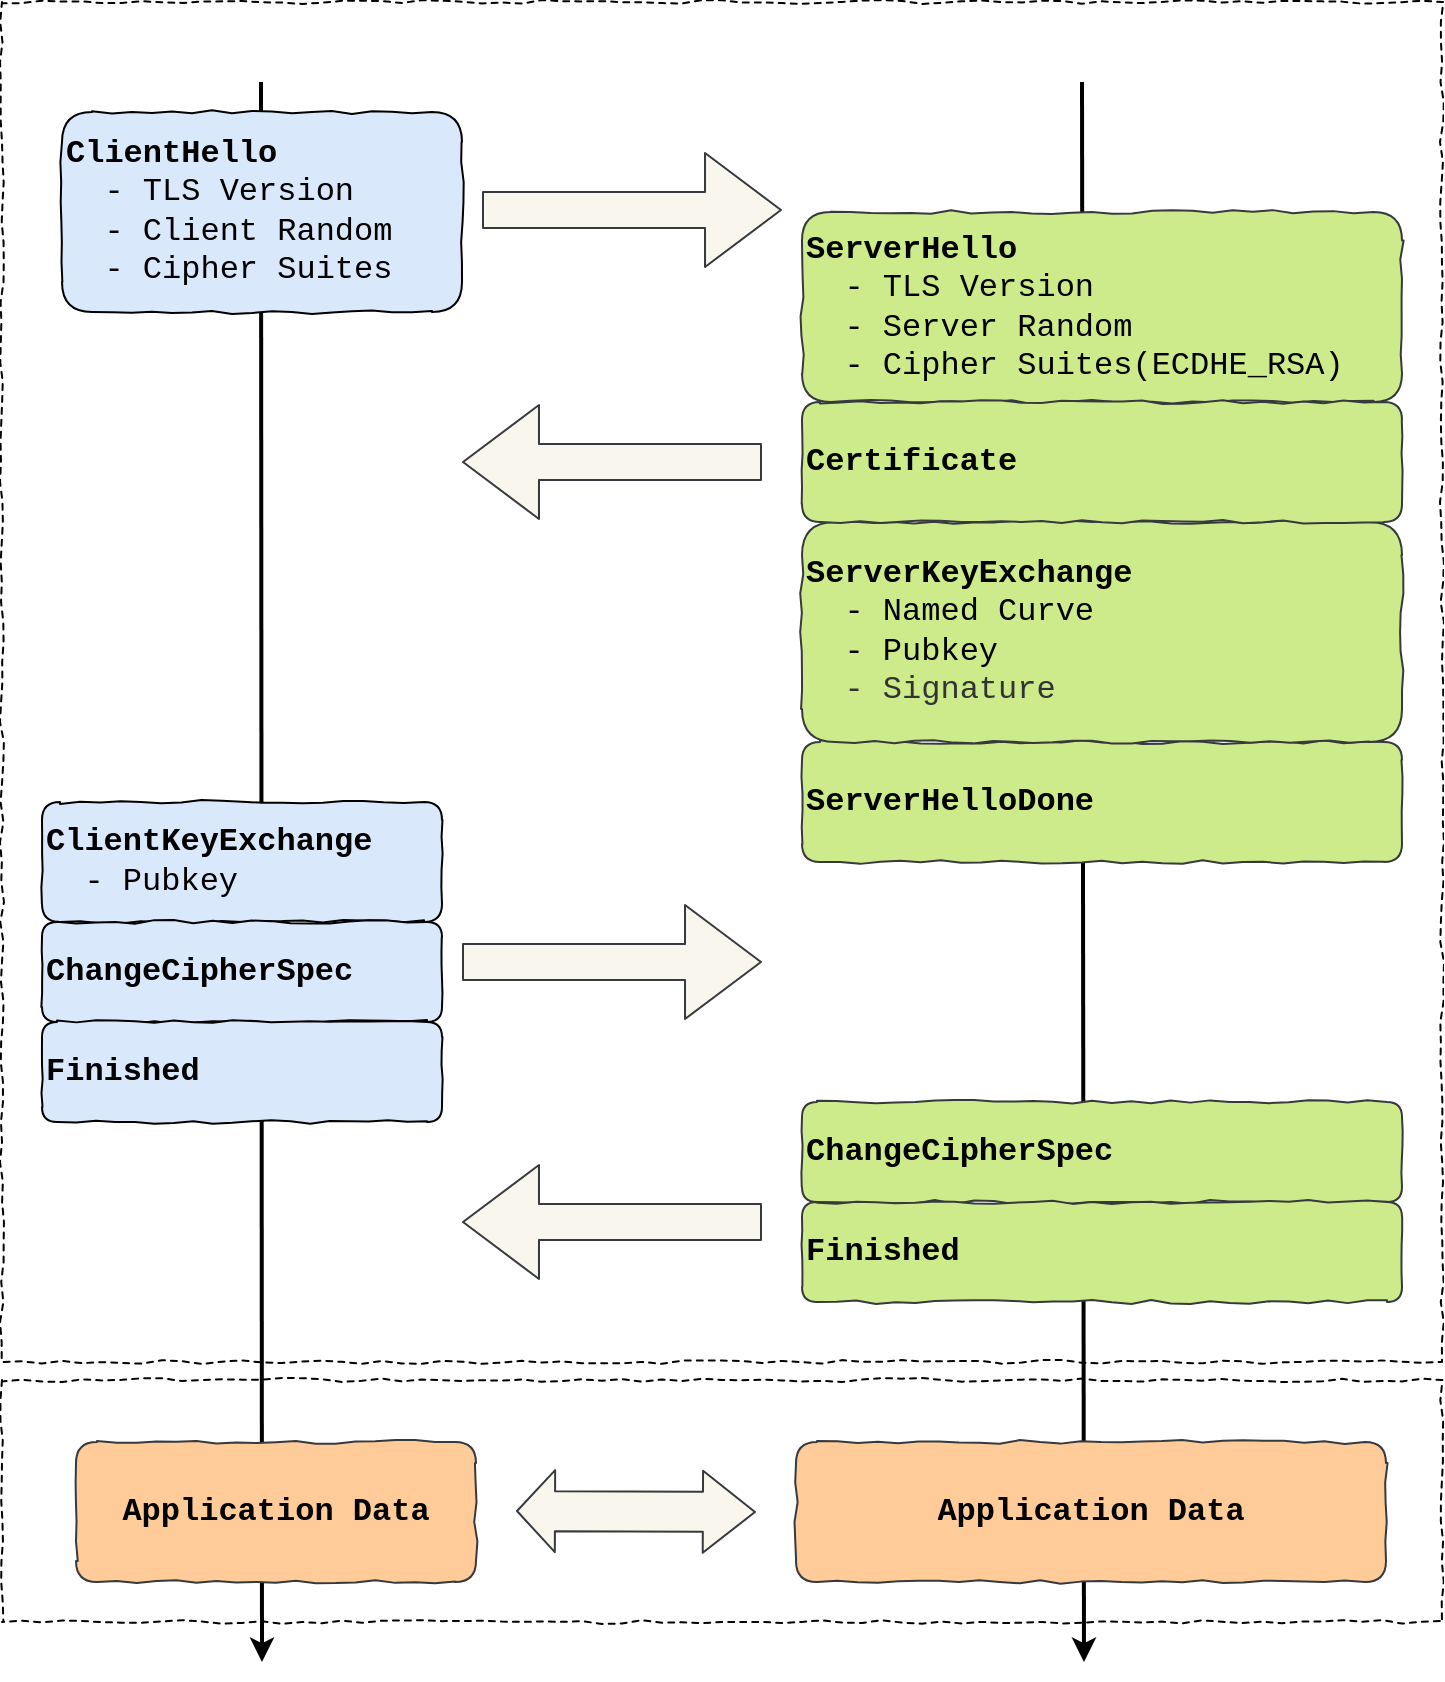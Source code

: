 <mxfile version="17.2.3" type="github">
  <diagram id="x2PmlvAJv_ifcK5xUWja" name="第 1 页">
    <mxGraphModel dx="929" dy="532" grid="1" gridSize="10" guides="1" tooltips="1" connect="1" arrows="1" fold="1" page="1" pageScale="1" pageWidth="827" pageHeight="1169" math="0" shadow="0">
      <root>
        <mxCell id="0" />
        <mxCell id="1" parent="0" />
        <mxCell id="-5DfbcvIHxEYxNOzWpbB-26" value="" style="rounded=0;whiteSpace=wrap;html=1;shadow=0;comic=1;sketch=0;fontFamily=Courier New;fontSize=16;align=left;dashed=1;" parent="1" vertex="1">
          <mxGeometry x="70" y="1169" width="720" height="121" as="geometry" />
        </mxCell>
        <mxCell id="-5DfbcvIHxEYxNOzWpbB-25" value="" style="rounded=0;whiteSpace=wrap;html=1;shadow=0;comic=1;sketch=0;fontFamily=Courier New;fontSize=16;align=left;dashed=1;" parent="1" vertex="1">
          <mxGeometry x="70" y="480" width="720" height="680" as="geometry" />
        </mxCell>
        <mxCell id="-5DfbcvIHxEYxNOzWpbB-24" value="" style="endArrow=classic;html=1;fontFamily=Courier New;fontSize=16;fontColor=#000000;strokeWidth=2;" parent="1" edge="1">
          <mxGeometry width="50" height="50" relative="1" as="geometry">
            <mxPoint x="610" y="520" as="sourcePoint" />
            <mxPoint x="611" y="1310" as="targetPoint" />
          </mxGeometry>
        </mxCell>
        <mxCell id="-5DfbcvIHxEYxNOzWpbB-23" value="" style="endArrow=classic;html=1;fontFamily=Courier New;fontSize=16;fontColor=#000000;strokeWidth=2;" parent="1" edge="1">
          <mxGeometry width="50" height="50" relative="1" as="geometry">
            <mxPoint x="199.5" y="520" as="sourcePoint" />
            <mxPoint x="200" y="1310" as="targetPoint" />
          </mxGeometry>
        </mxCell>
        <mxCell id="-5DfbcvIHxEYxNOzWpbB-1" value="&lt;div style=&quot;overflow: auto ; margin-top: 0px ; margin-bottom: 0px ; font-size: 16px&quot; class=&quot;newpage&quot;&gt;&lt;font style=&quot;font-size: 16px&quot;&gt;&lt;b&gt;ClientHello&lt;/b&gt;&lt;/font&gt;&lt;/div&gt;&lt;div style=&quot;overflow: auto ; margin-top: 0px ; margin-bottom: 0px ; font-size: 16px&quot; class=&quot;newpage&quot;&gt;&lt;font&gt;&amp;nbsp; - TLS Version&lt;/font&gt;&lt;/div&gt;&lt;div style=&quot;overflow: auto ; margin-top: 0px ; margin-bottom: 0px ; font-size: 16px&quot; class=&quot;newpage&quot;&gt;&lt;font&gt;&amp;nbsp; - Client Random&lt;/font&gt;&lt;/div&gt;&lt;div style=&quot;overflow: auto ; margin-top: 0px ; margin-bottom: 0px ; font-size: 16px&quot; class=&quot;newpage&quot;&gt;&lt;font&gt;&amp;nbsp; - Cipher Suites&lt;/font&gt;&lt;/div&gt;&lt;div style=&quot;overflow: auto ; margin-top: 0px ; margin-bottom: 0px ; font-size: 16px&quot; class=&quot;newpage&quot;&gt;&lt;font style=&quot;font-size: 16px&quot;&gt;&lt;/font&gt;&lt;/div&gt;" style="rounded=1;whiteSpace=wrap;html=1;sketch=0;shadow=0;comic=1;fontFamily=Courier New;labelBackgroundColor=none;fillColor=#dae8fc;fontSize=16;align=left;" parent="1" vertex="1">
          <mxGeometry x="100" y="535" width="200" height="100" as="geometry" />
        </mxCell>
        <mxCell id="-5DfbcvIHxEYxNOzWpbB-2" value="&lt;div style=&quot;overflow: auto ; margin-top: 0px ; margin-bottom: 0px&quot; class=&quot;newpage&quot;&gt;ServerHelloDone&amp;nbsp;&lt;br&gt;&lt;/div&gt;" style="rounded=1;whiteSpace=wrap;html=1;sketch=0;shadow=0;comic=1;fontFamily=Courier New;labelBackgroundColor=none;fillColor=#cdeb8b;fontSize=16;align=left;fontStyle=1;strokeColor=#36393d;" parent="1" vertex="1">
          <mxGeometry x="470" y="850" width="300" height="60" as="geometry" />
        </mxCell>
        <mxCell id="-5DfbcvIHxEYxNOzWpbB-5" value="&lt;div style=&quot;overflow: auto ; margin-top: 0px ; margin-bottom: 0px ; font-size: 16px&quot; class=&quot;newpage&quot;&gt;&lt;div style=&quot;overflow: auto ; margin-top: 0px ; margin-bottom: 0px&quot; class=&quot;newpage&quot;&gt;Application Data &lt;/div&gt;&lt;/div&gt;" style="rounded=1;whiteSpace=wrap;html=1;sketch=0;shadow=0;comic=1;fontFamily=Courier New;labelBackgroundColor=none;fillColor=#ffcc99;fontSize=16;strokeColor=#36393d;fontStyle=1" parent="1" vertex="1">
          <mxGeometry x="107" y="1200" width="200" height="70" as="geometry" />
        </mxCell>
        <mxCell id="-5DfbcvIHxEYxNOzWpbB-6" value="&lt;div style=&quot;overflow: auto ; margin-top: 0px ; margin-bottom: 0px ; font-size: 16px&quot; class=&quot;newpage&quot;&gt;&lt;div style=&quot;overflow: auto ; margin-top: 0px ; margin-bottom: 0px&quot; class=&quot;newpage&quot;&gt;Application Data &lt;/div&gt;&lt;/div&gt;" style="rounded=1;whiteSpace=wrap;html=1;sketch=0;shadow=0;comic=1;fontFamily=Courier New;labelBackgroundColor=none;fillColor=#ffcc99;fontSize=16;strokeColor=#36393d;fontStyle=1" parent="1" vertex="1">
          <mxGeometry x="467" y="1200" width="295" height="70" as="geometry" />
        </mxCell>
        <mxCell id="-5DfbcvIHxEYxNOzWpbB-7" value="&lt;div style=&quot;overflow: auto ; margin-top: 0px ; margin-bottom: 0px ; font-size: 16px&quot; class=&quot;newpage&quot;&gt;&lt;font style=&quot;font-size: 16px&quot;&gt;&lt;b&gt;ServerHello&lt;/b&gt;&lt;/font&gt;&lt;/div&gt;&lt;div style=&quot;overflow: auto ; margin-top: 0px ; margin-bottom: 0px ; font-size: 16px&quot; class=&quot;newpage&quot;&gt;&amp;nbsp; - TLS Version&lt;/div&gt;&lt;div style=&quot;overflow: auto ; margin-top: 0px ; margin-bottom: 0px ; font-size: 16px&quot; class=&quot;newpage&quot;&gt;&amp;nbsp; - Server Random&lt;/div&gt;&lt;div style=&quot;overflow: auto ; margin-top: 0px ; margin-bottom: 0px ; font-size: 16px&quot; class=&quot;newpage&quot;&gt;&amp;nbsp; - Cipher Suites(ECDHE_RSA)&lt;/div&gt;&lt;div style=&quot;overflow: auto ; margin-top: 0px ; margin-bottom: 0px ; font-size: 16px&quot; class=&quot;newpage&quot;&gt;&lt;font style=&quot;font-size: 16px&quot;&gt;&lt;/font&gt;&lt;/div&gt;" style="rounded=1;whiteSpace=wrap;html=1;sketch=0;shadow=0;comic=1;fontFamily=Courier New;labelBackgroundColor=none;fillColor=#cdeb8b;fontSize=16;align=left;strokeColor=#36393d;" parent="1" vertex="1">
          <mxGeometry x="470" y="585" width="300" height="95" as="geometry" />
        </mxCell>
        <mxCell id="-5DfbcvIHxEYxNOzWpbB-8" value="&lt;div style=&quot;overflow: auto ; margin-top: 0px ; margin-bottom: 0px ; font-size: 16px&quot; class=&quot;newpage&quot;&gt;&lt;b&gt;ServerKeyExchange&lt;/b&gt;&lt;br&gt;&lt;/div&gt;&lt;div style=&quot;overflow: auto ; margin-top: 0px ; margin-bottom: 0px ; font-size: 16px&quot; class=&quot;newpage&quot;&gt;&amp;nbsp; - Named Curve&lt;/div&gt;&lt;div style=&quot;overflow: auto ; margin-top: 0px ; margin-bottom: 0px ; font-size: 16px&quot; class=&quot;newpage&quot;&gt;&amp;nbsp; - Pubkey&lt;/div&gt;&lt;span style=&quot;color: rgb(51 , 51 , 51)&quot;&gt;&amp;nbsp; - Signature&lt;br&gt;&lt;/span&gt;&lt;div style=&quot;overflow: auto ; margin-top: 0px ; margin-bottom: 0px ; font-size: 16px&quot; class=&quot;newpage&quot;&gt;&lt;font style=&quot;font-size: 16px&quot;&gt;&lt;/font&gt;&lt;/div&gt;" style="rounded=1;whiteSpace=wrap;html=1;sketch=0;shadow=0;comic=1;fontFamily=Courier New;labelBackgroundColor=none;fillColor=#cdeb8b;fontSize=16;align=left;strokeColor=#36393d;" parent="1" vertex="1">
          <mxGeometry x="470" y="740" width="300" height="110" as="geometry" />
        </mxCell>
        <mxCell id="-5DfbcvIHxEYxNOzWpbB-9" value="&lt;div style=&quot;overflow: auto ; margin-top: 0px ; margin-bottom: 0px&quot; class=&quot;newpage&quot;&gt;&lt;div style=&quot;overflow: auto ; margin-top: 0px ; margin-bottom: 0px&quot; class=&quot;newpage&quot;&gt;Certificate&lt;/div&gt;&lt;/div&gt;" style="rounded=1;whiteSpace=wrap;html=1;sketch=0;shadow=0;comic=1;fontFamily=Courier New;labelBackgroundColor=none;fillColor=#cdeb8b;fontSize=16;align=left;fontStyle=1;strokeColor=#36393d;" parent="1" vertex="1">
          <mxGeometry x="470" y="680" width="300" height="60" as="geometry" />
        </mxCell>
        <mxCell id="-5DfbcvIHxEYxNOzWpbB-10" value="&lt;div style=&quot;overflow: auto ; margin-top: 0px ; margin-bottom: 0px ; font-size: 16px&quot; class=&quot;newpage&quot;&gt;&lt;b&gt;ClientKeyExchange&lt;/b&gt;&lt;br&gt;&lt;/div&gt;&lt;div style=&quot;overflow: auto ; margin-top: 0px ; margin-bottom: 0px ; font-size: 16px&quot; class=&quot;newpage&quot;&gt;&amp;nbsp; - Pubkey&lt;/div&gt;&lt;div style=&quot;overflow: auto ; margin-top: 0px ; margin-bottom: 0px ; font-size: 16px&quot; class=&quot;newpage&quot;&gt;&lt;font style=&quot;font-size: 16px&quot;&gt;&lt;/font&gt;&lt;/div&gt;" style="rounded=1;whiteSpace=wrap;html=1;sketch=0;shadow=0;comic=1;fontFamily=Courier New;labelBackgroundColor=none;fillColor=#dae8fc;fontSize=16;align=left;" parent="1" vertex="1">
          <mxGeometry x="90" y="880" width="200" height="60" as="geometry" />
        </mxCell>
        <mxCell id="-5DfbcvIHxEYxNOzWpbB-11" value="&lt;div style=&quot;overflow: auto ; margin-top: 0px ; margin-bottom: 0px&quot; class=&quot;newpage&quot;&gt;&lt;div style=&quot;overflow: auto ; margin-top: 0px ; margin-bottom: 0px&quot; class=&quot;newpage&quot;&gt;&lt;div style=&quot;overflow: auto ; margin-top: 0px ; margin-bottom: 0px&quot; class=&quot;newpage&quot;&gt;ChangeCipherSpec&lt;/div&gt;&lt;/div&gt;&lt;/div&gt;" style="rounded=1;whiteSpace=wrap;html=1;sketch=0;shadow=0;comic=1;fontFamily=Courier New;labelBackgroundColor=none;fillColor=#cdeb8b;fontSize=16;align=left;fontStyle=1;strokeColor=#36393d;" parent="1" vertex="1">
          <mxGeometry x="470" y="1030" width="300" height="50" as="geometry" />
        </mxCell>
        <mxCell id="-5DfbcvIHxEYxNOzWpbB-12" value="&lt;div style=&quot;overflow: auto ; margin-top: 0px ; margin-bottom: 0px&quot; class=&quot;newpage&quot;&gt;&lt;div style=&quot;overflow: auto ; margin-top: 0px ; margin-bottom: 0px&quot; class=&quot;newpage&quot;&gt;&lt;div style=&quot;overflow: auto ; margin-top: 0px ; margin-bottom: 0px&quot; class=&quot;newpage&quot;&gt;&lt;div style=&quot;overflow: auto ; margin-top: 0px ; margin-bottom: 0px&quot; class=&quot;newpage&quot;&gt;Finished&lt;/div&gt;&lt;/div&gt;&lt;/div&gt;&lt;/div&gt;" style="rounded=1;whiteSpace=wrap;html=1;sketch=0;shadow=0;comic=1;fontFamily=Courier New;labelBackgroundColor=none;fillColor=#cdeb8b;fontSize=16;align=left;fontStyle=1;strokeColor=#36393d;" parent="1" vertex="1">
          <mxGeometry x="470" y="1080" width="300" height="50" as="geometry" />
        </mxCell>
        <mxCell id="-5DfbcvIHxEYxNOzWpbB-14" value="&lt;div style=&quot;overflow: auto ; margin-top: 0px ; margin-bottom: 0px&quot; class=&quot;newpage&quot;&gt;&lt;div style=&quot;overflow: auto ; margin-top: 0px ; margin-bottom: 0px&quot; class=&quot;newpage&quot;&gt;&lt;div style=&quot;overflow: auto ; margin-top: 0px ; margin-bottom: 0px&quot; class=&quot;newpage&quot;&gt;ChangeCipherSpec&lt;/div&gt;&lt;/div&gt;&lt;/div&gt;" style="rounded=1;whiteSpace=wrap;html=1;sketch=0;shadow=0;comic=1;fontFamily=Courier New;labelBackgroundColor=none;fillColor=#dae8fc;fontSize=16;align=left;fontStyle=1" parent="1" vertex="1">
          <mxGeometry x="90" y="940" width="200" height="50" as="geometry" />
        </mxCell>
        <mxCell id="-5DfbcvIHxEYxNOzWpbB-15" value="&lt;div style=&quot;overflow: auto ; margin-top: 0px ; margin-bottom: 0px&quot; class=&quot;newpage&quot;&gt;&lt;div style=&quot;overflow: auto ; margin-top: 0px ; margin-bottom: 0px&quot; class=&quot;newpage&quot;&gt;&lt;div style=&quot;overflow: auto ; margin-top: 0px ; margin-bottom: 0px&quot; class=&quot;newpage&quot;&gt;&lt;div style=&quot;overflow: auto ; margin-top: 0px ; margin-bottom: 0px&quot; class=&quot;newpage&quot;&gt;Finished&lt;/div&gt;&lt;/div&gt;&lt;/div&gt;&lt;/div&gt;" style="rounded=1;whiteSpace=wrap;html=1;sketch=0;shadow=0;comic=1;fontFamily=Courier New;labelBackgroundColor=none;fillColor=#dae8fc;fontSize=16;align=left;fontStyle=1" parent="1" vertex="1">
          <mxGeometry x="90" y="990" width="200" height="50" as="geometry" />
        </mxCell>
        <mxCell id="-5DfbcvIHxEYxNOzWpbB-17" value="" style="shape=flexArrow;endArrow=classic;html=1;fontFamily=Courier New;fontSize=16;fontColor=#000000;endWidth=38;endSize=12.33;width=18;fillColor=#f9f7ed;strokeColor=#36393d;" parent="1" edge="1">
          <mxGeometry width="50" height="50" relative="1" as="geometry">
            <mxPoint x="310" y="584" as="sourcePoint" />
            <mxPoint x="460" y="584" as="targetPoint" />
          </mxGeometry>
        </mxCell>
        <mxCell id="-5DfbcvIHxEYxNOzWpbB-19" value="" style="shape=flexArrow;endArrow=classic;html=1;fontFamily=Courier New;fontSize=16;fontColor=#000000;endWidth=38;endSize=12.33;width=18;fillColor=#f9f7ed;strokeColor=#36393d;" parent="1" edge="1">
          <mxGeometry width="50" height="50" relative="1" as="geometry">
            <mxPoint x="450" y="710" as="sourcePoint" />
            <mxPoint x="300" y="710" as="targetPoint" />
          </mxGeometry>
        </mxCell>
        <mxCell id="-5DfbcvIHxEYxNOzWpbB-20" value="" style="shape=flexArrow;endArrow=classic;html=1;fontFamily=Courier New;fontSize=16;fontColor=#000000;endWidth=38;endSize=12.33;width=18;fillColor=#f9f7ed;strokeColor=#36393d;" parent="1" edge="1">
          <mxGeometry width="50" height="50" relative="1" as="geometry">
            <mxPoint x="300" y="960" as="sourcePoint" />
            <mxPoint x="450" y="960" as="targetPoint" />
          </mxGeometry>
        </mxCell>
        <mxCell id="-5DfbcvIHxEYxNOzWpbB-21" value="" style="shape=flexArrow;endArrow=classic;html=1;fontFamily=Courier New;fontSize=16;fontColor=#000000;endWidth=38;endSize=12.33;width=18;fillColor=#f9f7ed;strokeColor=#36393d;" parent="1" edge="1">
          <mxGeometry width="50" height="50" relative="1" as="geometry">
            <mxPoint x="450" y="1090" as="sourcePoint" />
            <mxPoint x="300" y="1090" as="targetPoint" />
          </mxGeometry>
        </mxCell>
        <mxCell id="-5DfbcvIHxEYxNOzWpbB-22" value="" style="shape=flexArrow;endArrow=classic;startArrow=classic;html=1;fontFamily=Courier New;fontSize=16;fontColor=#000000;width=20;startSize=8.35;fillColor=#f9f7ed;strokeColor=#36393d;" parent="1" edge="1">
          <mxGeometry width="50" height="50" relative="1" as="geometry">
            <mxPoint x="447" y="1235" as="sourcePoint" />
            <mxPoint x="327" y="1234.5" as="targetPoint" />
          </mxGeometry>
        </mxCell>
      </root>
    </mxGraphModel>
  </diagram>
</mxfile>
